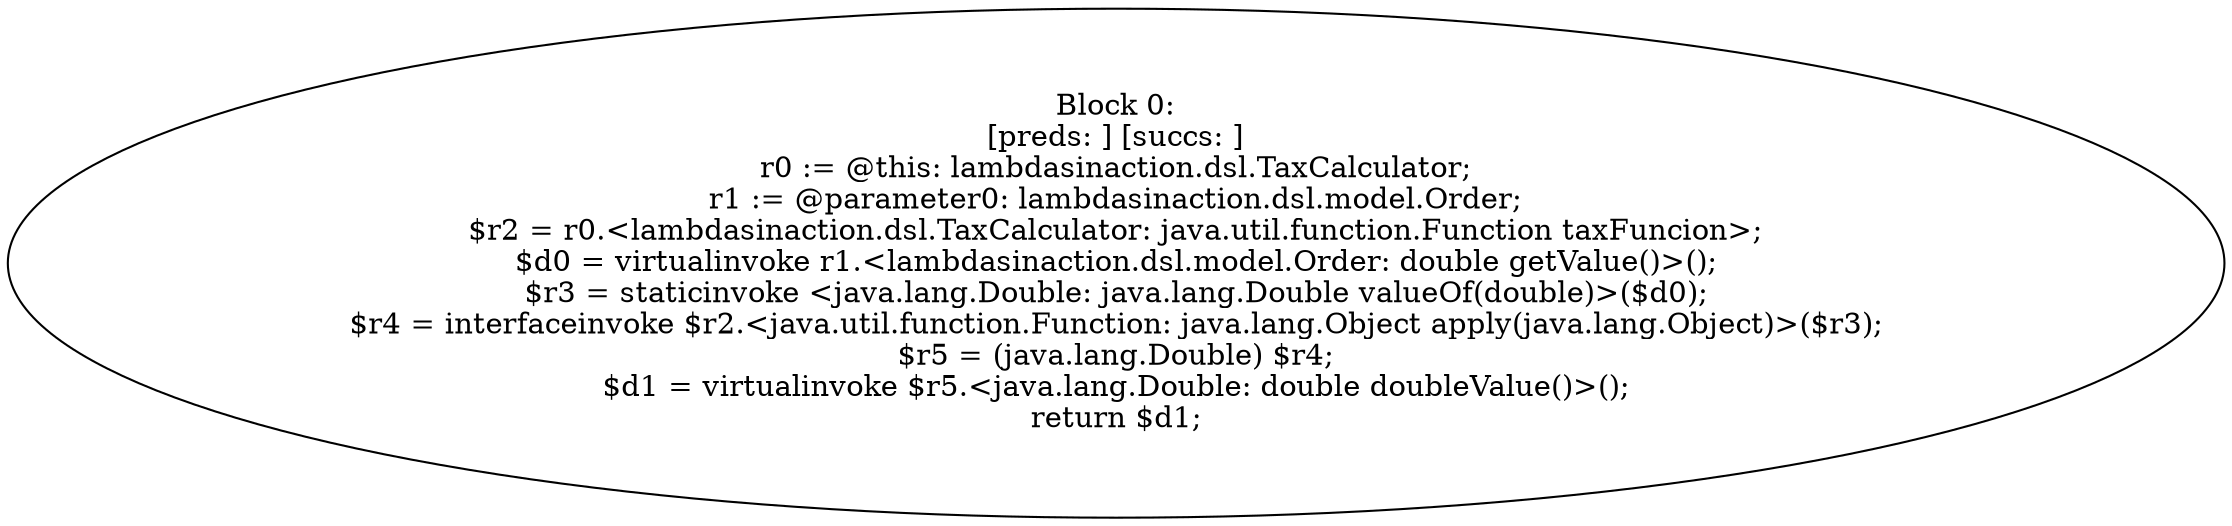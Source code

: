 digraph "unitGraph" {
    "Block 0:
[preds: ] [succs: ]
r0 := @this: lambdasinaction.dsl.TaxCalculator;
r1 := @parameter0: lambdasinaction.dsl.model.Order;
$r2 = r0.<lambdasinaction.dsl.TaxCalculator: java.util.function.Function taxFuncion>;
$d0 = virtualinvoke r1.<lambdasinaction.dsl.model.Order: double getValue()>();
$r3 = staticinvoke <java.lang.Double: java.lang.Double valueOf(double)>($d0);
$r4 = interfaceinvoke $r2.<java.util.function.Function: java.lang.Object apply(java.lang.Object)>($r3);
$r5 = (java.lang.Double) $r4;
$d1 = virtualinvoke $r5.<java.lang.Double: double doubleValue()>();
return $d1;
"
}
